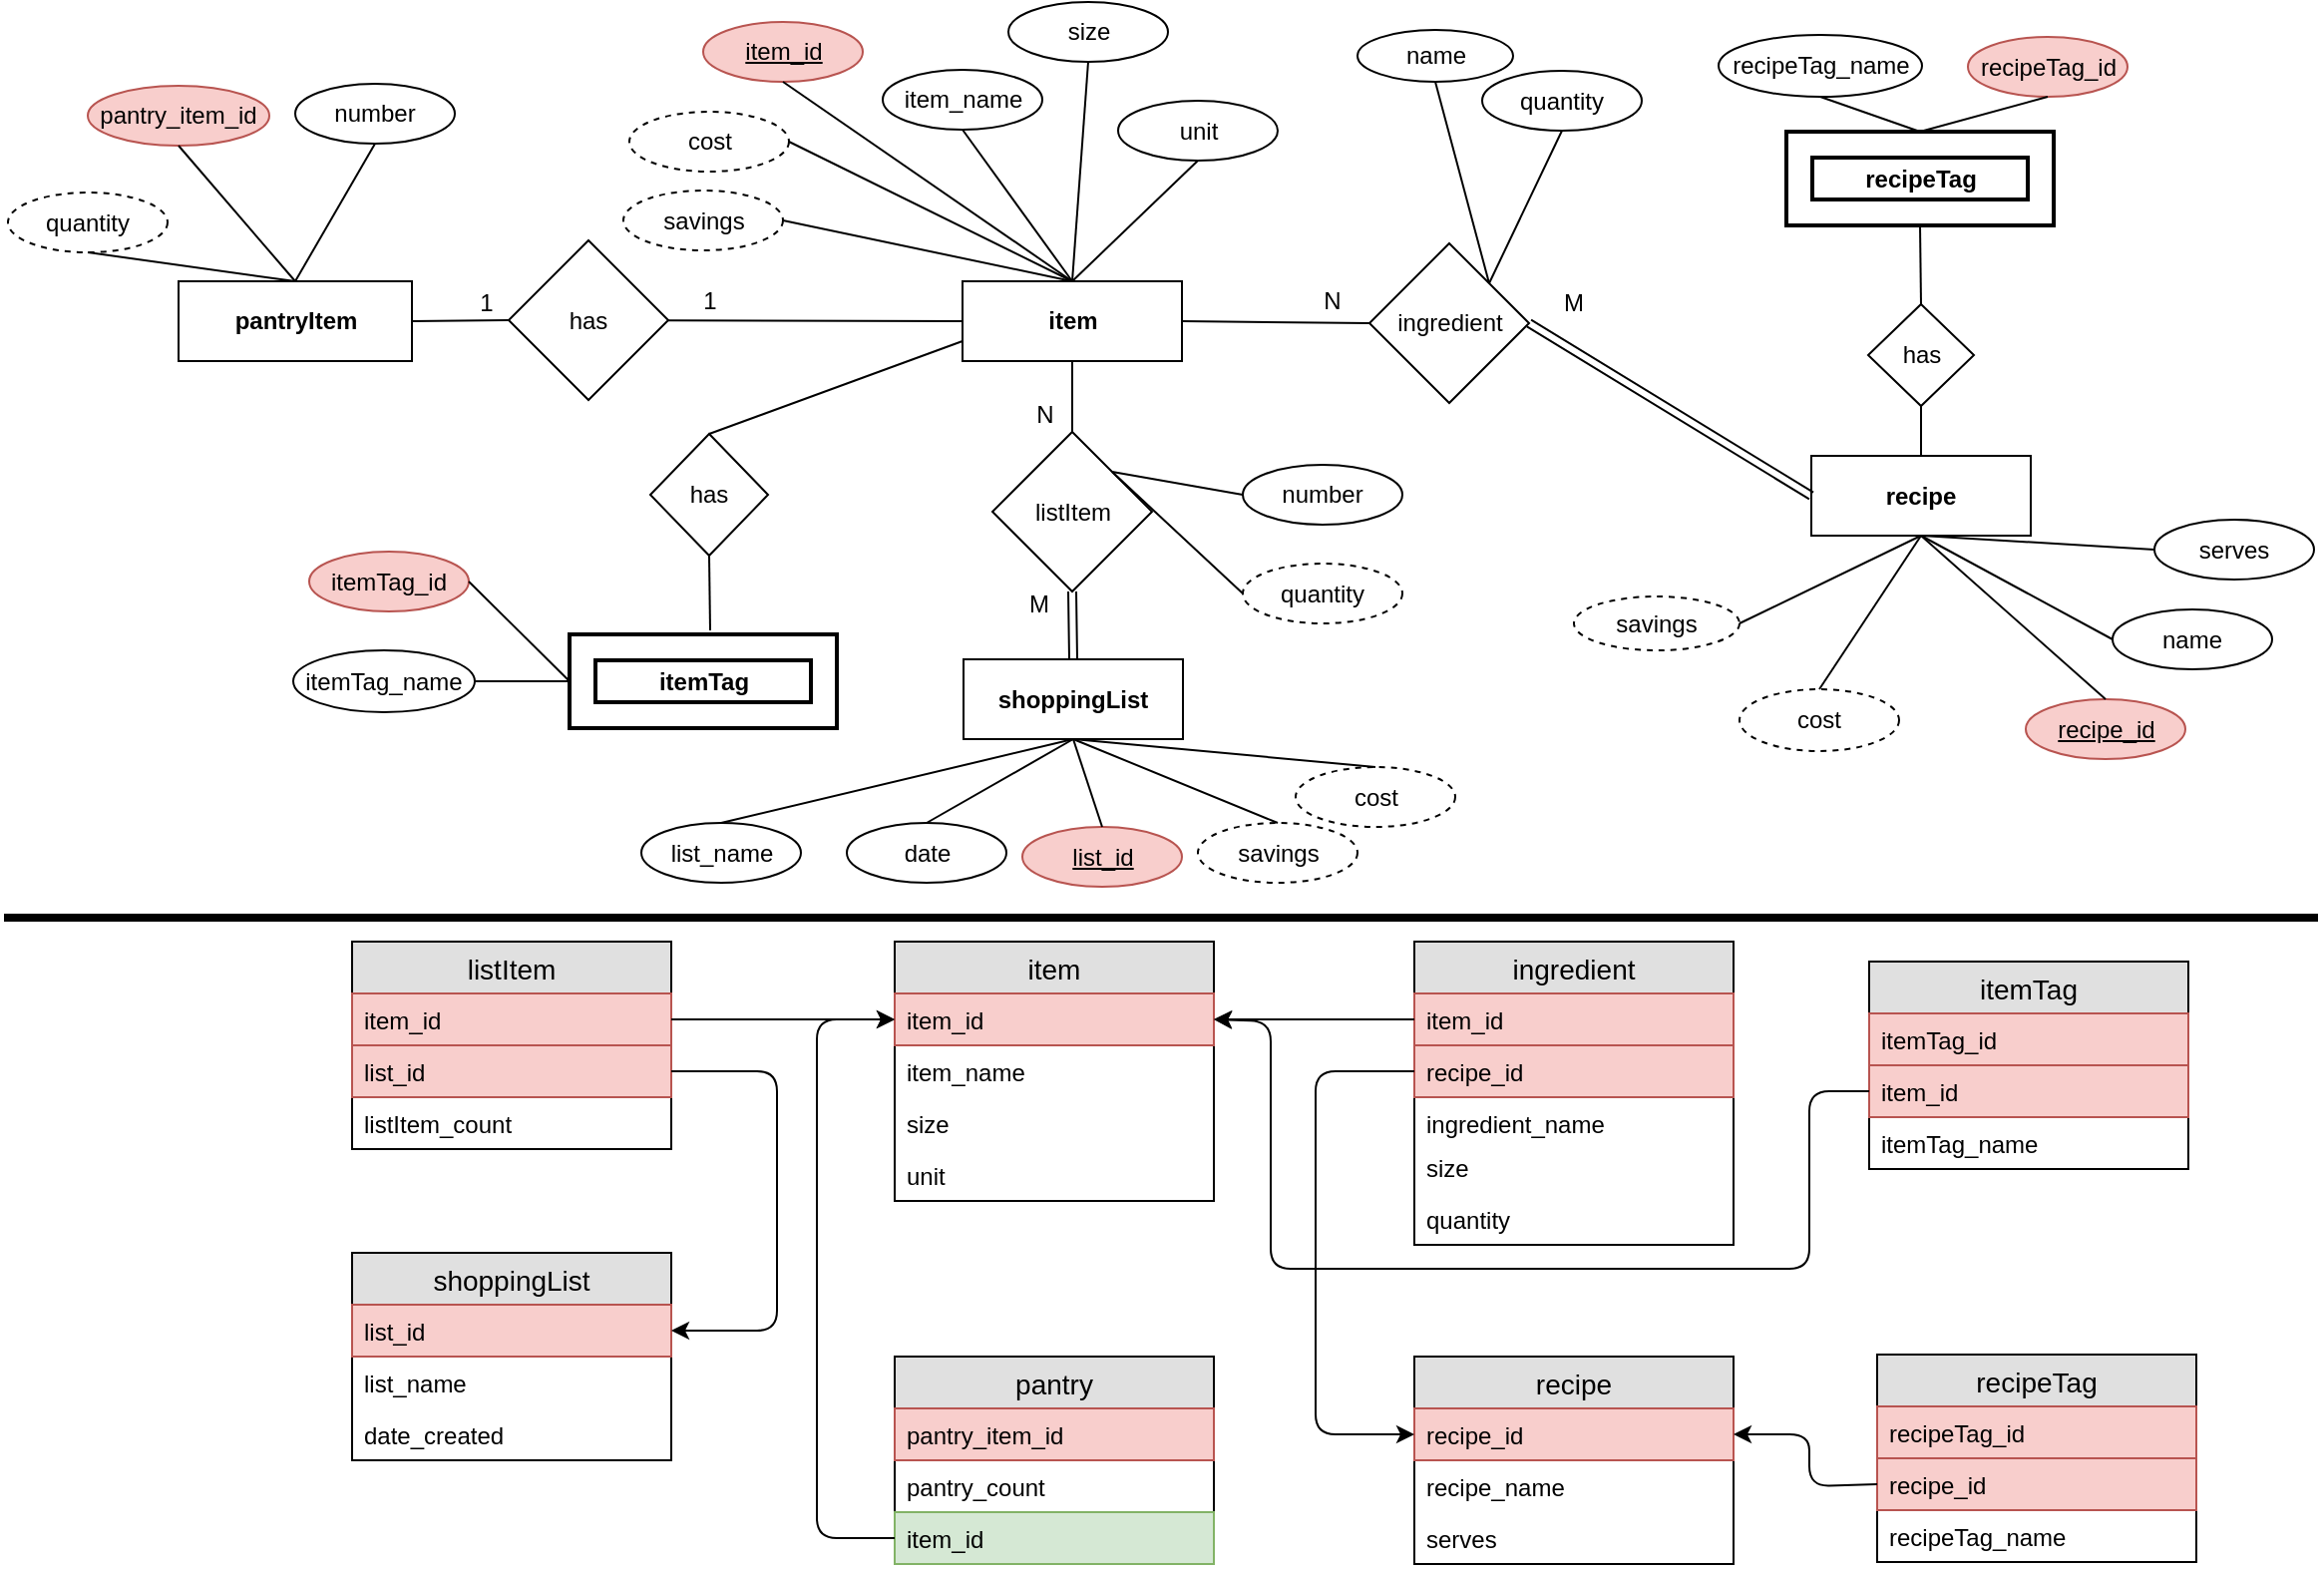 <mxfile version="10.7.6" type="github"><diagram name="Page-1" id="efa7a0a1-bf9b-a30e-e6df-94a7791c09e9"><mxGraphModel dx="1311" dy="880" grid="1" gridSize="10" guides="1" tooltips="1" connect="1" arrows="1" fold="1" page="1" pageScale="1" pageWidth="1169" pageHeight="827" background="#ffffff" math="0" shadow="0"><root><mxCell id="0"/><mxCell id="1" parent="0"/><mxCell id="xUlILbrRPCkqYnxF31UA-114" value="item" style="rounded=0;whiteSpace=wrap;html=1;fontStyle=1" parent="1" vertex="1"><mxGeometry x="485.5" y="155" width="110" height="40" as="geometry"/></mxCell><mxCell id="xUlILbrRPCkqYnxF31UA-116" value="recipe" style="rounded=0;whiteSpace=wrap;html=1;fontStyle=1" parent="1" vertex="1"><mxGeometry x="911" y="242.5" width="110" height="40" as="geometry"/></mxCell><mxCell id="xUlILbrRPCkqYnxF31UA-118" value="pantryItem" style="rounded=0;whiteSpace=wrap;html=1;fontStyle=1" parent="1" vertex="1"><mxGeometry x="92.5" y="155" width="117" height="40" as="geometry"/></mxCell><mxCell id="xUlILbrRPCkqYnxF31UA-119" value="item_id" style="ellipse;whiteSpace=wrap;html=1;fillColor=#f8cecc;strokeColor=#b85450;fontStyle=4" parent="1" vertex="1"><mxGeometry x="355.5" y="25" width="80" height="30" as="geometry"/></mxCell><mxCell id="xUlILbrRPCkqYnxF31UA-120" value="item_name" style="ellipse;whiteSpace=wrap;html=1;" parent="1" vertex="1"><mxGeometry x="445.5" y="49" width="80" height="30" as="geometry"/></mxCell><mxCell id="xUlILbrRPCkqYnxF31UA-121" value="unit" style="ellipse;whiteSpace=wrap;html=1;" parent="1" vertex="1"><mxGeometry x="563.5" y="64.5" width="80" height="30" as="geometry"/></mxCell><mxCell id="RyKfsFZALg2lpTH0nWte-1" value="size" style="ellipse;whiteSpace=wrap;html=1;" parent="1" vertex="1"><mxGeometry x="508.5" y="15" width="80" height="30" as="geometry"/></mxCell><mxCell id="RyKfsFZALg2lpTH0nWte-2" value="" style="endArrow=none;html=1;entryX=0.5;entryY=1;entryDx=0;entryDy=0;exitX=0.5;exitY=0;exitDx=0;exitDy=0;" parent="1" source="xUlILbrRPCkqYnxF31UA-114" target="xUlILbrRPCkqYnxF31UA-119" edge="1"><mxGeometry width="50" height="50" relative="1" as="geometry"><mxPoint x="363.5" y="235" as="sourcePoint"/><mxPoint x="413.5" y="185" as="targetPoint"/></mxGeometry></mxCell><mxCell id="RyKfsFZALg2lpTH0nWte-3" value="" style="endArrow=none;html=1;entryX=0.5;entryY=1;entryDx=0;entryDy=0;exitX=0.5;exitY=0;exitDx=0;exitDy=0;" parent="1" source="xUlILbrRPCkqYnxF31UA-114" target="xUlILbrRPCkqYnxF31UA-120" edge="1"><mxGeometry width="50" height="50" relative="1" as="geometry"><mxPoint x="503.5" y="175" as="sourcePoint"/><mxPoint x="553.5" y="125" as="targetPoint"/></mxGeometry></mxCell><mxCell id="RyKfsFZALg2lpTH0nWte-4" value="" style="endArrow=none;html=1;entryX=0.5;entryY=1;entryDx=0;entryDy=0;exitX=0.5;exitY=0;exitDx=0;exitDy=0;" parent="1" source="xUlILbrRPCkqYnxF31UA-114" target="RyKfsFZALg2lpTH0nWte-1" edge="1"><mxGeometry width="50" height="50" relative="1" as="geometry"><mxPoint x="533.5" y="175" as="sourcePoint"/><mxPoint x="583.5" y="125" as="targetPoint"/></mxGeometry></mxCell><mxCell id="RyKfsFZALg2lpTH0nWte-5" value="" style="endArrow=none;html=1;entryX=0.5;entryY=1;entryDx=0;entryDy=0;exitX=0.5;exitY=0;exitDx=0;exitDy=0;" parent="1" source="xUlILbrRPCkqYnxF31UA-114" target="xUlILbrRPCkqYnxF31UA-121" edge="1"><mxGeometry width="50" height="50" relative="1" as="geometry"><mxPoint x="623.5" y="185" as="sourcePoint"/><mxPoint x="673.5" y="135" as="targetPoint"/></mxGeometry></mxCell><mxCell id="RyKfsFZALg2lpTH0nWte-6" value="recipe_id" style="ellipse;whiteSpace=wrap;html=1;fillColor=#f8cecc;strokeColor=#b85450;fontStyle=4" parent="1" vertex="1"><mxGeometry x="1018.5" y="364.5" width="80" height="30" as="geometry"/></mxCell><mxCell id="RyKfsFZALg2lpTH0nWte-7" value="name" style="ellipse;whiteSpace=wrap;html=1;" parent="1" vertex="1"><mxGeometry x="1062" y="319.5" width="80" height="30" as="geometry"/></mxCell><mxCell id="RyKfsFZALg2lpTH0nWte-9" value="listItem" style="rhombus;whiteSpace=wrap;html=1;" parent="1" vertex="1"><mxGeometry x="500.5" y="230.5" width="80" height="80" as="geometry"/></mxCell><mxCell id="RyKfsFZALg2lpTH0nWte-12" value="cost" style="ellipse;whiteSpace=wrap;html=1;dashed=1;" parent="1" vertex="1"><mxGeometry x="318.5" y="70" width="80" height="30" as="geometry"/></mxCell><mxCell id="RyKfsFZALg2lpTH0nWte-13" value="savings" style="ellipse;whiteSpace=wrap;html=1;dashed=1;" parent="1" vertex="1"><mxGeometry x="315.5" y="109.5" width="80" height="30" as="geometry"/></mxCell><mxCell id="RyKfsFZALg2lpTH0nWte-14" value="list_id" style="ellipse;whiteSpace=wrap;html=1;fillColor=#f8cecc;strokeColor=#b85450;fontStyle=4" parent="1" vertex="1"><mxGeometry x="515.5" y="428.5" width="80" height="30" as="geometry"/></mxCell><mxCell id="RyKfsFZALg2lpTH0nWte-15" value="" style="endArrow=none;html=1;exitX=0.5;exitY=1;exitDx=0;exitDy=0;entryX=0.5;entryY=0;entryDx=0;entryDy=0;" parent="1" source="xUlILbrRPCkqYnxF31UA-114" target="RyKfsFZALg2lpTH0nWte-9" edge="1"><mxGeometry width="50" height="50" relative="1" as="geometry"><mxPoint x="673.5" y="355" as="sourcePoint"/><mxPoint x="723.5" y="305" as="targetPoint"/></mxGeometry></mxCell><mxCell id="RyKfsFZALg2lpTH0nWte-17" value="ingredient" style="rhombus;whiteSpace=wrap;html=1;" parent="1" vertex="1"><mxGeometry x="689.5" y="136" width="80" height="80" as="geometry"/></mxCell><mxCell id="RyKfsFZALg2lpTH0nWte-18" value="" style="endArrow=none;html=1;exitX=1;exitY=0.5;exitDx=0;exitDy=0;entryX=0;entryY=0.5;entryDx=0;entryDy=0;" parent="1" source="xUlILbrRPCkqYnxF31UA-114" target="RyKfsFZALg2lpTH0nWte-17" edge="1"><mxGeometry width="50" height="50" relative="1" as="geometry"><mxPoint x="603.5" y="245" as="sourcePoint"/><mxPoint x="653.5" y="195" as="targetPoint"/></mxGeometry></mxCell><mxCell id="RyKfsFZALg2lpTH0nWte-19" value="" style="shape=link;html=1;exitX=1;exitY=0.5;exitDx=0;exitDy=0;entryX=0;entryY=0.5;entryDx=0;entryDy=0;" parent="1" source="RyKfsFZALg2lpTH0nWte-17" target="xUlILbrRPCkqYnxF31UA-116" edge="1"><mxGeometry width="50" height="50" relative="1" as="geometry"><mxPoint x="769" y="222.214" as="sourcePoint"/><mxPoint x="901" y="223" as="targetPoint"/></mxGeometry></mxCell><mxCell id="RyKfsFZALg2lpTH0nWte-20" value="" style="endArrow=none;html=1;entryX=0.5;entryY=1;entryDx=0;entryDy=0;exitX=0.5;exitY=0;exitDx=0;exitDy=0;" parent="1" source="RyKfsFZALg2lpTH0nWte-14" target="RyKfsFZALg2lpTH0nWte-190" edge="1"><mxGeometry width="50" height="50" relative="1" as="geometry"><mxPoint x="319.5" y="329.5" as="sourcePoint"/><mxPoint x="369.5" y="279.5" as="targetPoint"/></mxGeometry></mxCell><mxCell id="RyKfsFZALg2lpTH0nWte-24" value="N" style="text;html=1;strokeColor=none;fillColor=none;align=center;verticalAlign=middle;whiteSpace=wrap;rounded=0;dashed=1;" parent="1" vertex="1"><mxGeometry x="650.5" y="155" width="40" height="20" as="geometry"/></mxCell><mxCell id="RyKfsFZALg2lpTH0nWte-25" value="M" style="text;html=1;strokeColor=none;fillColor=none;align=center;verticalAlign=middle;whiteSpace=wrap;rounded=0;dashed=1;" parent="1" vertex="1"><mxGeometry x="772" y="156" width="40" height="20" as="geometry"/></mxCell><mxCell id="RyKfsFZALg2lpTH0nWte-26" value="M" style="text;html=1;strokeColor=none;fillColor=none;align=center;verticalAlign=middle;whiteSpace=wrap;rounded=0;dashed=1;" parent="1" vertex="1"><mxGeometry x="503.5" y="306.5" width="40" height="20" as="geometry"/></mxCell><mxCell id="RyKfsFZALg2lpTH0nWte-27" value="N" style="text;html=1;strokeColor=none;fillColor=none;align=center;verticalAlign=middle;whiteSpace=wrap;rounded=0;dashed=1;" parent="1" vertex="1"><mxGeometry x="506.5" y="211.5" width="40" height="20" as="geometry"/></mxCell><mxCell id="RyKfsFZALg2lpTH0nWte-28" value="" style="endArrow=none;html=1;entryX=0.5;entryY=0;entryDx=0;entryDy=0;exitX=0.5;exitY=1;exitDx=0;exitDy=0;" parent="1" source="xUlILbrRPCkqYnxF31UA-116" target="RyKfsFZALg2lpTH0nWte-6" edge="1"><mxGeometry width="50" height="50" relative="1" as="geometry"><mxPoint x="1132" y="414.5" as="sourcePoint"/><mxPoint x="1182" y="364.5" as="targetPoint"/></mxGeometry></mxCell><mxCell id="RyKfsFZALg2lpTH0nWte-29" value="" style="endArrow=none;html=1;entryX=0;entryY=0.5;entryDx=0;entryDy=0;exitX=0.5;exitY=1;exitDx=0;exitDy=0;" parent="1" source="xUlILbrRPCkqYnxF31UA-116" target="RyKfsFZALg2lpTH0nWte-7" edge="1"><mxGeometry width="50" height="50" relative="1" as="geometry"><mxPoint x="1162" y="434.5" as="sourcePoint"/><mxPoint x="1212" y="384.5" as="targetPoint"/></mxGeometry></mxCell><mxCell id="RyKfsFZALg2lpTH0nWte-31" value="serves" style="ellipse;whiteSpace=wrap;html=1;" parent="1" vertex="1"><mxGeometry x="1083" y="274.5" width="80" height="30" as="geometry"/></mxCell><mxCell id="RyKfsFZALg2lpTH0nWte-32" value="" style="endArrow=none;html=1;entryX=0;entryY=0.5;entryDx=0;entryDy=0;exitX=0.5;exitY=1;exitDx=0;exitDy=0;" parent="1" source="xUlILbrRPCkqYnxF31UA-116" target="RyKfsFZALg2lpTH0nWte-31" edge="1"><mxGeometry width="50" height="50" relative="1" as="geometry"><mxPoint x="1222" y="554.5" as="sourcePoint"/><mxPoint x="1272" y="504.5" as="targetPoint"/></mxGeometry></mxCell><mxCell id="RyKfsFZALg2lpTH0nWte-33" value="cost" style="ellipse;whiteSpace=wrap;html=1;dashed=1;" parent="1" vertex="1"><mxGeometry x="875" y="359.5" width="80" height="31" as="geometry"/></mxCell><mxCell id="RyKfsFZALg2lpTH0nWte-34" value="savings" style="ellipse;whiteSpace=wrap;html=1;dashed=1;" parent="1" vertex="1"><mxGeometry x="792" y="313" width="83" height="27" as="geometry"/></mxCell><mxCell id="RyKfsFZALg2lpTH0nWte-35" value="" style="endArrow=none;html=1;exitX=0.5;exitY=0;exitDx=0;exitDy=0;entryX=0.5;entryY=1;entryDx=0;entryDy=0;" parent="1" source="RyKfsFZALg2lpTH0nWte-33" target="xUlILbrRPCkqYnxF31UA-116" edge="1"><mxGeometry width="50" height="50" relative="1" as="geometry"><mxPoint x="1102" y="544.5" as="sourcePoint"/><mxPoint x="1177" y="414.5" as="targetPoint"/></mxGeometry></mxCell><mxCell id="RyKfsFZALg2lpTH0nWte-36" value="" style="endArrow=none;html=1;exitX=1;exitY=0.5;exitDx=0;exitDy=0;entryX=0.5;entryY=1;entryDx=0;entryDy=0;" parent="1" source="RyKfsFZALg2lpTH0nWte-34" target="xUlILbrRPCkqYnxF31UA-116" edge="1"><mxGeometry width="50" height="50" relative="1" as="geometry"><mxPoint x="793.857" y="307.429" as="sourcePoint"/><mxPoint x="1177" y="414.5" as="targetPoint"/></mxGeometry></mxCell><mxCell id="RyKfsFZALg2lpTH0nWte-42" value="date" style="ellipse;whiteSpace=wrap;html=1;" parent="1" vertex="1"><mxGeometry x="427.5" y="426.5" width="80" height="30" as="geometry"/></mxCell><mxCell id="RyKfsFZALg2lpTH0nWte-43" value="" style="endArrow=none;html=1;exitX=0.5;exitY=1;exitDx=0;exitDy=0;entryX=0.5;entryY=0;entryDx=0;entryDy=0;" parent="1" source="RyKfsFZALg2lpTH0nWte-190" target="RyKfsFZALg2lpTH0nWte-42" edge="1"><mxGeometry width="50" height="50" relative="1" as="geometry"><mxPoint x="409.5" y="269.5" as="sourcePoint"/><mxPoint x="459.5" y="219.5" as="targetPoint"/></mxGeometry></mxCell><mxCell id="RyKfsFZALg2lpTH0nWte-51" value="" style="endArrow=none;html=1;entryX=0.5;entryY=0;entryDx=0;entryDy=0;exitX=1;exitY=0.5;exitDx=0;exitDy=0;" parent="1" source="RyKfsFZALg2lpTH0nWte-12" target="xUlILbrRPCkqYnxF31UA-114" edge="1"><mxGeometry width="50" height="50" relative="1" as="geometry"><mxPoint x="393.5" y="285" as="sourcePoint"/><mxPoint x="443.5" y="235" as="targetPoint"/></mxGeometry></mxCell><mxCell id="RyKfsFZALg2lpTH0nWte-52" value="" style="endArrow=none;html=1;entryX=0.5;entryY=0;entryDx=0;entryDy=0;exitX=1;exitY=0.5;exitDx=0;exitDy=0;" parent="1" source="RyKfsFZALg2lpTH0nWte-13" target="xUlILbrRPCkqYnxF31UA-114" edge="1"><mxGeometry width="50" height="50" relative="1" as="geometry"><mxPoint x="403.5" y="185" as="sourcePoint"/><mxPoint x="453.5" y="135" as="targetPoint"/></mxGeometry></mxCell><mxCell id="RyKfsFZALg2lpTH0nWte-54" value="cost" style="ellipse;whiteSpace=wrap;html=1;dashed=1;" parent="1" vertex="1"><mxGeometry x="652.5" y="398.5" width="80" height="30" as="geometry"/></mxCell><mxCell id="RyKfsFZALg2lpTH0nWte-55" value="savings" style="ellipse;whiteSpace=wrap;html=1;dashed=1;" parent="1" vertex="1"><mxGeometry x="603.5" y="426.5" width="80" height="30" as="geometry"/></mxCell><mxCell id="RyKfsFZALg2lpTH0nWte-73" value="number" style="ellipse;whiteSpace=wrap;html=1;" parent="1" vertex="1"><mxGeometry x="151" y="56" width="80" height="30" as="geometry"/></mxCell><mxCell id="RyKfsFZALg2lpTH0nWte-75" value="" style="endArrow=none;html=1;exitX=0.5;exitY=1;exitDx=0;exitDy=0;entryX=0.5;entryY=0;entryDx=0;entryDy=0;" parent="1" source="RyKfsFZALg2lpTH0nWte-73" target="xUlILbrRPCkqYnxF31UA-118" edge="1"><mxGeometry width="50" height="50" relative="1" as="geometry"><mxPoint x="47.5" y="243.5" as="sourcePoint"/><mxPoint x="97.5" y="193.5" as="targetPoint"/></mxGeometry></mxCell><mxCell id="RyKfsFZALg2lpTH0nWte-76" value="" style="endArrow=none;html=1;exitX=0.5;exitY=0;exitDx=0;exitDy=0;entryX=0.5;entryY=1;entryDx=0;entryDy=0;" parent="1" source="RyKfsFZALg2lpTH0nWte-54" target="RyKfsFZALg2lpTH0nWte-190" edge="1"><mxGeometry width="50" height="50" relative="1" as="geometry"><mxPoint x="209.5" y="219.5" as="sourcePoint"/><mxPoint x="537" y="386.5" as="targetPoint"/></mxGeometry></mxCell><mxCell id="RyKfsFZALg2lpTH0nWte-77" value="" style="endArrow=none;html=1;entryX=0.5;entryY=1;entryDx=0;entryDy=0;exitX=0.5;exitY=0;exitDx=0;exitDy=0;" parent="1" source="RyKfsFZALg2lpTH0nWte-55" target="RyKfsFZALg2lpTH0nWte-190" edge="1"><mxGeometry width="50" height="50" relative="1" as="geometry"><mxPoint x="169.5" y="269.5" as="sourcePoint"/><mxPoint x="219.5" y="219.5" as="targetPoint"/></mxGeometry></mxCell><mxCell id="RyKfsFZALg2lpTH0nWte-85" value="quantity" style="ellipse;whiteSpace=wrap;html=1;" parent="1" vertex="1"><mxGeometry x="746" y="49.5" width="80" height="30" as="geometry"/></mxCell><mxCell id="RyKfsFZALg2lpTH0nWte-89" value="" style="endArrow=none;html=1;exitX=1;exitY=0;exitDx=0;exitDy=0;entryX=0.5;entryY=1;entryDx=0;entryDy=0;" parent="1" source="RyKfsFZALg2lpTH0nWte-17" target="RyKfsFZALg2lpTH0nWte-85" edge="1"><mxGeometry width="50" height="50" relative="1" as="geometry"><mxPoint x="958" y="156.5" as="sourcePoint"/><mxPoint x="1103" y="325.5" as="targetPoint"/></mxGeometry></mxCell><mxCell id="RyKfsFZALg2lpTH0nWte-90" value="quantity" style="ellipse;whiteSpace=wrap;html=1;dashed=1;" parent="1" vertex="1"><mxGeometry x="7" y="110.5" width="80" height="30" as="geometry"/></mxCell><mxCell id="RyKfsFZALg2lpTH0nWte-91" value="" style="endArrow=none;html=1;entryX=0.5;entryY=1;entryDx=0;entryDy=0;exitX=0.5;exitY=0;exitDx=0;exitDy=0;" parent="1" source="xUlILbrRPCkqYnxF31UA-118" target="RyKfsFZALg2lpTH0nWte-90" edge="1"><mxGeometry width="50" height="50" relative="1" as="geometry"><mxPoint x="96" y="194.5" as="sourcePoint"/><mxPoint x="236" y="171.5" as="targetPoint"/></mxGeometry></mxCell><mxCell id="RyKfsFZALg2lpTH0nWte-98" value="has" style="rhombus;whiteSpace=wrap;html=1;" parent="1" vertex="1"><mxGeometry x="258" y="134.5" width="80" height="80" as="geometry"/></mxCell><mxCell id="RyKfsFZALg2lpTH0nWte-101" value="" style="endArrow=none;html=1;entryX=0;entryY=0.5;entryDx=0;entryDy=0;" parent="1" source="RyKfsFZALg2lpTH0nWte-98" target="xUlILbrRPCkqYnxF31UA-114" edge="1"><mxGeometry width="50" height="50" relative="1" as="geometry"><mxPoint x="623.5" y="325" as="sourcePoint"/><mxPoint x="673.5" y="275" as="targetPoint"/></mxGeometry></mxCell><mxCell id="RyKfsFZALg2lpTH0nWte-102" value="" style="endArrow=none;html=1;entryX=0;entryY=0.5;entryDx=0;entryDy=0;exitX=1;exitY=0.5;exitDx=0;exitDy=0;" parent="1" source="xUlILbrRPCkqYnxF31UA-118" target="RyKfsFZALg2lpTH0nWte-98" edge="1"><mxGeometry width="50" height="50" relative="1" as="geometry"><mxPoint x="-1" y="275" as="sourcePoint"/><mxPoint x="258" y="173" as="targetPoint"/></mxGeometry></mxCell><mxCell id="RyKfsFZALg2lpTH0nWte-105" value="1" style="text;html=1;strokeColor=none;fillColor=none;align=center;verticalAlign=middle;whiteSpace=wrap;rounded=0;dashed=1;" parent="1" vertex="1"><mxGeometry x="338.5" y="154.5" width="40" height="20" as="geometry"/></mxCell><mxCell id="RyKfsFZALg2lpTH0nWte-106" value="1" style="text;html=1;strokeColor=none;fillColor=none;align=center;verticalAlign=middle;whiteSpace=wrap;rounded=0;dashed=1;" parent="1" vertex="1"><mxGeometry x="227" y="155.5" width="40" height="20" as="geometry"/></mxCell><mxCell id="RyKfsFZALg2lpTH0nWte-114" value="number" style="ellipse;whiteSpace=wrap;html=1;" parent="1" vertex="1"><mxGeometry x="626" y="247" width="80" height="30" as="geometry"/></mxCell><mxCell id="RyKfsFZALg2lpTH0nWte-117" value="" style="endArrow=none;html=1;exitX=0;exitY=0.5;exitDx=0;exitDy=0;entryX=1;entryY=0;entryDx=0;entryDy=0;" parent="1" source="RyKfsFZALg2lpTH0nWte-114" target="RyKfsFZALg2lpTH0nWte-9" edge="1"><mxGeometry width="50" height="50" relative="1" as="geometry"><mxPoint x="399" y="256" as="sourcePoint"/><mxPoint x="446.5" y="256" as="targetPoint"/></mxGeometry></mxCell><mxCell id="RyKfsFZALg2lpTH0nWte-127" value="pantry_item_id" style="ellipse;whiteSpace=wrap;html=1;fillColor=#f8cecc;strokeColor=#b85450;" parent="1" vertex="1"><mxGeometry x="47" y="57" width="91" height="30" as="geometry"/></mxCell><mxCell id="RyKfsFZALg2lpTH0nWte-130" value="" style="endArrow=none;html=1;exitX=0.5;exitY=1;exitDx=0;exitDy=0;entryX=0.5;entryY=0;entryDx=0;entryDy=0;" parent="1" source="RyKfsFZALg2lpTH0nWte-127" target="xUlILbrRPCkqYnxF31UA-118" edge="1"><mxGeometry width="50" height="50" relative="1" as="geometry"><mxPoint x="-55" y="204" as="sourcePoint"/><mxPoint x="-5" y="154" as="targetPoint"/></mxGeometry></mxCell><mxCell id="RyKfsFZALg2lpTH0nWte-131" value="quantity" style="ellipse;whiteSpace=wrap;html=1;dashed=1;" parent="1" vertex="1"><mxGeometry x="626" y="296.5" width="80" height="30" as="geometry"/></mxCell><mxCell id="RyKfsFZALg2lpTH0nWte-132" value="" style="endArrow=none;html=1;exitX=1;exitY=0;exitDx=0;exitDy=0;entryX=0;entryY=0.5;entryDx=0;entryDy=0;" parent="1" source="RyKfsFZALg2lpTH0nWte-9" target="RyKfsFZALg2lpTH0nWte-131" edge="1"><mxGeometry width="50" height="50" relative="1" as="geometry"><mxPoint x="446.5" y="256" as="sourcePoint"/><mxPoint x="399" y="306" as="targetPoint"/></mxGeometry></mxCell><mxCell id="RyKfsFZALg2lpTH0nWte-139" value="item" style="swimlane;fontStyle=0;childLayout=stackLayout;horizontal=1;startSize=26;fillColor=#e0e0e0;horizontalStack=0;resizeParent=1;resizeParentMax=0;resizeLast=0;collapsible=1;marginBottom=0;swimlaneFillColor=#ffffff;align=center;fontSize=14;" parent="1" vertex="1"><mxGeometry x="451.5" y="486" width="160" height="130" as="geometry"><mxRectangle x="97" y="677.5" width="70" height="26" as="alternateBounds"/></mxGeometry></mxCell><mxCell id="RyKfsFZALg2lpTH0nWte-140" value="item_id" style="text;strokeColor=#b85450;fillColor=#f8cecc;spacingLeft=4;spacingRight=4;overflow=hidden;rotatable=0;points=[[0,0.5],[1,0.5]];portConstraint=eastwest;fontSize=12;" parent="RyKfsFZALg2lpTH0nWte-139" vertex="1"><mxGeometry y="26" width="160" height="26" as="geometry"/></mxCell><mxCell id="RyKfsFZALg2lpTH0nWte-141" value="item_name" style="text;strokeColor=none;fillColor=none;spacingLeft=4;spacingRight=4;overflow=hidden;rotatable=0;points=[[0,0.5],[1,0.5]];portConstraint=eastwest;fontSize=12;" parent="RyKfsFZALg2lpTH0nWte-139" vertex="1"><mxGeometry y="52" width="160" height="26" as="geometry"/></mxCell><mxCell id="RyKfsFZALg2lpTH0nWte-142" value="size" style="text;strokeColor=none;fillColor=none;spacingLeft=4;spacingRight=4;overflow=hidden;rotatable=0;points=[[0,0.5],[1,0.5]];portConstraint=eastwest;fontSize=12;" parent="RyKfsFZALg2lpTH0nWte-139" vertex="1"><mxGeometry y="78" width="160" height="26" as="geometry"/></mxCell><mxCell id="RyKfsFZALg2lpTH0nWte-144" value="unit" style="text;strokeColor=none;fillColor=none;spacingLeft=4;spacingRight=4;overflow=hidden;rotatable=0;points=[[0,0.5],[1,0.5]];portConstraint=eastwest;fontSize=12;dashed=1;" parent="RyKfsFZALg2lpTH0nWte-139" vertex="1"><mxGeometry y="104" width="160" height="26" as="geometry"/></mxCell><mxCell id="RyKfsFZALg2lpTH0nWte-146" value="pantry" style="swimlane;fontStyle=0;childLayout=stackLayout;horizontal=1;startSize=26;fillColor=#e0e0e0;horizontalStack=0;resizeParent=1;resizeParentMax=0;resizeLast=0;collapsible=1;marginBottom=0;swimlaneFillColor=#ffffff;align=center;fontSize=14;" parent="1" vertex="1"><mxGeometry x="451.5" y="694" width="160" height="104" as="geometry"/></mxCell><mxCell id="RyKfsFZALg2lpTH0nWte-147" value="pantry_item_id" style="text;strokeColor=#b85450;fillColor=#f8cecc;spacingLeft=4;spacingRight=4;overflow=hidden;rotatable=0;points=[[0,0.5],[1,0.5]];portConstraint=eastwest;fontSize=12;" parent="RyKfsFZALg2lpTH0nWte-146" vertex="1"><mxGeometry y="26" width="160" height="26" as="geometry"/></mxCell><mxCell id="RyKfsFZALg2lpTH0nWte-148" value="pantry_count" style="text;strokeColor=none;fillColor=none;spacingLeft=4;spacingRight=4;overflow=hidden;rotatable=0;points=[[0,0.5],[1,0.5]];portConstraint=eastwest;fontSize=12;" parent="RyKfsFZALg2lpTH0nWte-146" vertex="1"><mxGeometry y="52" width="160" height="26" as="geometry"/></mxCell><mxCell id="RyKfsFZALg2lpTH0nWte-189" value="item_id" style="text;strokeColor=#82b366;fillColor=#d5e8d4;spacingLeft=4;spacingRight=4;overflow=hidden;rotatable=0;points=[[0,0.5],[1,0.5]];portConstraint=eastwest;fontSize=12;" parent="RyKfsFZALg2lpTH0nWte-146" vertex="1"><mxGeometry y="78" width="160" height="26" as="geometry"/></mxCell><mxCell id="RyKfsFZALg2lpTH0nWte-150" value="recipe" style="swimlane;fontStyle=0;childLayout=stackLayout;horizontal=1;startSize=26;fillColor=#e0e0e0;horizontalStack=0;resizeParent=1;resizeParentMax=0;resizeLast=0;collapsible=1;marginBottom=0;swimlaneFillColor=#ffffff;align=center;fontSize=14;" parent="1" vertex="1"><mxGeometry x="712" y="694" width="160" height="104" as="geometry"/></mxCell><mxCell id="RyKfsFZALg2lpTH0nWte-151" value="recipe_id" style="text;strokeColor=#b85450;fillColor=#f8cecc;spacingLeft=4;spacingRight=4;overflow=hidden;rotatable=0;points=[[0,0.5],[1,0.5]];portConstraint=eastwest;fontSize=12;" parent="RyKfsFZALg2lpTH0nWte-150" vertex="1"><mxGeometry y="26" width="160" height="26" as="geometry"/></mxCell><mxCell id="RyKfsFZALg2lpTH0nWte-152" value="recipe_name" style="text;strokeColor=none;fillColor=none;spacingLeft=4;spacingRight=4;overflow=hidden;rotatable=0;points=[[0,0.5],[1,0.5]];portConstraint=eastwest;fontSize=12;" parent="RyKfsFZALg2lpTH0nWte-150" vertex="1"><mxGeometry y="52" width="160" height="26" as="geometry"/></mxCell><mxCell id="RyKfsFZALg2lpTH0nWte-153" value="serves" style="text;strokeColor=none;fillColor=none;spacingLeft=4;spacingRight=4;overflow=hidden;rotatable=0;points=[[0,0.5],[1,0.5]];portConstraint=eastwest;fontSize=12;" parent="RyKfsFZALg2lpTH0nWte-150" vertex="1"><mxGeometry y="78" width="160" height="26" as="geometry"/></mxCell><mxCell id="RyKfsFZALg2lpTH0nWte-155" value="shoppingList" style="swimlane;fontStyle=0;childLayout=stackLayout;horizontal=1;startSize=26;fillColor=#e0e0e0;horizontalStack=0;resizeParent=1;resizeParentMax=0;resizeLast=0;collapsible=1;marginBottom=0;swimlaneFillColor=#ffffff;align=center;fontSize=14;" parent="1" vertex="1"><mxGeometry x="179.5" y="642" width="160" height="104" as="geometry"/></mxCell><mxCell id="RyKfsFZALg2lpTH0nWte-156" value="list_id" style="text;strokeColor=#b85450;fillColor=#f8cecc;spacingLeft=4;spacingRight=4;overflow=hidden;rotatable=0;points=[[0,0.5],[1,0.5]];portConstraint=eastwest;fontSize=12;" parent="RyKfsFZALg2lpTH0nWte-155" vertex="1"><mxGeometry y="26" width="160" height="26" as="geometry"/></mxCell><mxCell id="RyKfsFZALg2lpTH0nWte-157" value="list_name" style="text;strokeColor=none;fillColor=none;spacingLeft=4;spacingRight=4;overflow=hidden;rotatable=0;points=[[0,0.5],[1,0.5]];portConstraint=eastwest;fontSize=12;" parent="RyKfsFZALg2lpTH0nWte-155" vertex="1"><mxGeometry y="52" width="160" height="26" as="geometry"/></mxCell><mxCell id="RyKfsFZALg2lpTH0nWte-163" value="date_created" style="text;strokeColor=none;fillColor=none;spacingLeft=4;spacingRight=4;overflow=hidden;rotatable=0;points=[[0,0.5],[1,0.5]];portConstraint=eastwest;fontSize=12;dashed=1;" parent="RyKfsFZALg2lpTH0nWte-155" vertex="1"><mxGeometry y="78" width="160" height="26" as="geometry"/></mxCell><mxCell id="RyKfsFZALg2lpTH0nWte-161" value="list_name" style="ellipse;whiteSpace=wrap;html=1;" parent="1" vertex="1"><mxGeometry x="324.5" y="426.5" width="80" height="30" as="geometry"/></mxCell><mxCell id="RyKfsFZALg2lpTH0nWte-162" value="" style="endArrow=none;html=1;entryX=0.5;entryY=1;entryDx=0;entryDy=0;exitX=0.5;exitY=0;exitDx=0;exitDy=0;" parent="1" source="RyKfsFZALg2lpTH0nWte-161" target="RyKfsFZALg2lpTH0nWte-190" edge="1"><mxGeometry width="50" height="50" relative="1" as="geometry"><mxPoint x="97" y="436.5" as="sourcePoint"/><mxPoint x="147" y="386.5" as="targetPoint"/></mxGeometry></mxCell><mxCell id="RyKfsFZALg2lpTH0nWte-172" value="ingredient" style="swimlane;fontStyle=0;childLayout=stackLayout;horizontal=1;startSize=26;fillColor=#e0e0e0;horizontalStack=0;resizeParent=1;resizeParentMax=0;resizeLast=0;collapsible=1;marginBottom=0;swimlaneFillColor=#ffffff;align=center;fontSize=14;" parent="1" vertex="1"><mxGeometry x="712" y="486" width="160" height="152" as="geometry"/></mxCell><mxCell id="RyKfsFZALg2lpTH0nWte-173" value="item_id" style="text;strokeColor=#b85450;fillColor=#f8cecc;spacingLeft=4;spacingRight=4;overflow=hidden;rotatable=0;points=[[0,0.5],[1,0.5]];portConstraint=eastwest;fontSize=12;" parent="RyKfsFZALg2lpTH0nWte-172" vertex="1"><mxGeometry y="26" width="160" height="26" as="geometry"/></mxCell><mxCell id="RyKfsFZALg2lpTH0nWte-174" value="recipe_id" style="text;strokeColor=#b85450;fillColor=#f8cecc;spacingLeft=4;spacingRight=4;overflow=hidden;rotatable=0;points=[[0,0.5],[1,0.5]];portConstraint=eastwest;fontSize=12;" parent="RyKfsFZALg2lpTH0nWte-172" vertex="1"><mxGeometry y="52" width="160" height="26" as="geometry"/></mxCell><mxCell id="RyKfsFZALg2lpTH0nWte-188" value="ingredient_name" style="text;strokeColor=none;fillColor=none;spacingLeft=4;spacingRight=4;overflow=hidden;rotatable=0;points=[[0,0.5],[1,0.5]];portConstraint=eastwest;fontSize=12;" parent="RyKfsFZALg2lpTH0nWte-172" vertex="1"><mxGeometry y="78" width="160" height="22" as="geometry"/></mxCell><mxCell id="kgXNoprMiYG6-5Xuwz-6-12" value="size" style="text;strokeColor=none;fillColor=none;spacingLeft=4;spacingRight=4;overflow=hidden;rotatable=0;points=[[0,0.5],[1,0.5]];portConstraint=eastwest;fontSize=12;" vertex="1" parent="RyKfsFZALg2lpTH0nWte-172"><mxGeometry y="100" width="160" height="26" as="geometry"/></mxCell><mxCell id="RyKfsFZALg2lpTH0nWte-175" value="quantity" style="text;strokeColor=none;fillColor=none;spacingLeft=4;spacingRight=4;overflow=hidden;rotatable=0;points=[[0,0.5],[1,0.5]];portConstraint=eastwest;fontSize=12;" parent="RyKfsFZALg2lpTH0nWte-172" vertex="1"><mxGeometry y="126" width="160" height="26" as="geometry"/></mxCell><mxCell id="RyKfsFZALg2lpTH0nWte-176" value="listItem" style="swimlane;fontStyle=0;childLayout=stackLayout;horizontal=1;startSize=26;fillColor=#e0e0e0;horizontalStack=0;resizeParent=1;resizeParentMax=0;resizeLast=0;collapsible=1;marginBottom=0;swimlaneFillColor=#ffffff;align=center;fontSize=14;" parent="1" vertex="1"><mxGeometry x="179.5" y="486" width="160" height="104" as="geometry"/></mxCell><mxCell id="RyKfsFZALg2lpTH0nWte-177" value="item_id" style="text;strokeColor=#b85450;fillColor=#f8cecc;spacingLeft=4;spacingRight=4;overflow=hidden;rotatable=0;points=[[0,0.5],[1,0.5]];portConstraint=eastwest;fontSize=12;" parent="RyKfsFZALg2lpTH0nWte-176" vertex="1"><mxGeometry y="26" width="160" height="26" as="geometry"/></mxCell><mxCell id="RyKfsFZALg2lpTH0nWte-178" value="list_id" style="text;strokeColor=#b85450;fillColor=#f8cecc;spacingLeft=4;spacingRight=4;overflow=hidden;rotatable=0;points=[[0,0.5],[1,0.5]];portConstraint=eastwest;fontSize=12;" parent="RyKfsFZALg2lpTH0nWte-176" vertex="1"><mxGeometry y="52" width="160" height="26" as="geometry"/></mxCell><mxCell id="RyKfsFZALg2lpTH0nWte-179" value="listItem_count" style="text;strokeColor=none;fillColor=none;spacingLeft=4;spacingRight=4;overflow=hidden;rotatable=0;points=[[0,0.5],[1,0.5]];portConstraint=eastwest;fontSize=12;" parent="RyKfsFZALg2lpTH0nWte-176" vertex="1"><mxGeometry y="78" width="160" height="26" as="geometry"/></mxCell><mxCell id="RyKfsFZALg2lpTH0nWte-184" value="name" style="ellipse;whiteSpace=wrap;html=1;" parent="1" vertex="1"><mxGeometry x="683.5" y="29" width="78" height="26" as="geometry"/></mxCell><mxCell id="RyKfsFZALg2lpTH0nWte-185" value="" style="endArrow=none;html=1;exitX=1;exitY=0;exitDx=0;exitDy=0;entryX=0.5;entryY=1;entryDx=0;entryDy=0;" parent="1" source="RyKfsFZALg2lpTH0nWte-17" target="RyKfsFZALg2lpTH0nWte-184" edge="1"><mxGeometry width="50" height="50" relative="1" as="geometry"><mxPoint x="958" y="156.5" as="sourcePoint"/><mxPoint x="991" y="64.5" as="targetPoint"/></mxGeometry></mxCell><mxCell id="RyKfsFZALg2lpTH0nWte-190" value="shoppingList" style="rounded=0;whiteSpace=wrap;html=1;fontStyle=1" parent="1" vertex="1"><mxGeometry x="486" y="344.5" width="110" height="40" as="geometry"/></mxCell><mxCell id="RyKfsFZALg2lpTH0nWte-196" value="" style="endArrow=classic;html=1;entryX=0;entryY=0.5;entryDx=0;entryDy=0;exitX=1;exitY=0.5;exitDx=0;exitDy=0;" parent="1" source="RyKfsFZALg2lpTH0nWte-177" target="RyKfsFZALg2lpTH0nWte-140" edge="1"><mxGeometry width="50" height="50" relative="1" as="geometry"><mxPoint x="362.5" y="736" as="sourcePoint"/><mxPoint x="412.5" y="686" as="targetPoint"/></mxGeometry></mxCell><mxCell id="RyKfsFZALg2lpTH0nWte-197" value="" style="endArrow=classic;html=1;exitX=1;exitY=0.5;exitDx=0;exitDy=0;entryX=1;entryY=0.5;entryDx=0;entryDy=0;" parent="1" source="RyKfsFZALg2lpTH0nWte-178" target="RyKfsFZALg2lpTH0nWte-156" edge="1"><mxGeometry width="50" height="50" relative="1" as="geometry"><mxPoint x="372.5" y="646" as="sourcePoint"/><mxPoint x="422.5" y="596" as="targetPoint"/><Array as="points"><mxPoint x="392.5" y="551"/><mxPoint x="392.5" y="681"/></Array></mxGeometry></mxCell><mxCell id="RyKfsFZALg2lpTH0nWte-198" value="" style="endArrow=classic;html=1;exitX=0;exitY=0.5;exitDx=0;exitDy=0;entryX=1;entryY=0.5;entryDx=0;entryDy=0;" parent="1" source="RyKfsFZALg2lpTH0nWte-173" target="RyKfsFZALg2lpTH0nWte-140" edge="1"><mxGeometry width="50" height="50" relative="1" as="geometry"><mxPoint x="162.5" y="426" as="sourcePoint"/><mxPoint x="212.5" y="376" as="targetPoint"/></mxGeometry></mxCell><mxCell id="RyKfsFZALg2lpTH0nWte-199" value="" style="endArrow=classic;html=1;exitX=0;exitY=0.5;exitDx=0;exitDy=0;entryX=0;entryY=0.5;entryDx=0;entryDy=0;" parent="1" source="RyKfsFZALg2lpTH0nWte-174" target="RyKfsFZALg2lpTH0nWte-151" edge="1"><mxGeometry width="50" height="50" relative="1" as="geometry"><mxPoint x="632.5" y="696" as="sourcePoint"/><mxPoint x="682.5" y="646" as="targetPoint"/><Array as="points"><mxPoint x="662.5" y="551"/><mxPoint x="662.5" y="733"/></Array></mxGeometry></mxCell><mxCell id="RyKfsFZALg2lpTH0nWte-200" value="" style="endArrow=classic;html=1;entryX=0;entryY=0.5;entryDx=0;entryDy=0;exitX=0;exitY=0.5;exitDx=0;exitDy=0;" parent="1" source="RyKfsFZALg2lpTH0nWte-189" target="RyKfsFZALg2lpTH0nWte-140" edge="1"><mxGeometry width="50" height="50" relative="1" as="geometry"><mxPoint x="392.5" y="786" as="sourcePoint"/><mxPoint x="442.5" y="736" as="targetPoint"/><Array as="points"><mxPoint x="412.5" y="785"/><mxPoint x="412.5" y="525"/></Array></mxGeometry></mxCell><mxCell id="RyKfsFZALg2lpTH0nWte-201" value="" style="shape=link;html=1;entryX=0.5;entryY=1;entryDx=0;entryDy=0;exitX=0.5;exitY=0;exitDx=0;exitDy=0;" parent="1" source="RyKfsFZALg2lpTH0nWte-190" target="RyKfsFZALg2lpTH0nWte-9" edge="1"><mxGeometry width="50" height="50" relative="1" as="geometry"><mxPoint x="421" y="335.5" as="sourcePoint"/><mxPoint x="471" y="285.5" as="targetPoint"/></mxGeometry></mxCell><mxCell id="RyKfsFZALg2lpTH0nWte-206" value="" style="line;strokeWidth=4;fillColor=none;align=left;verticalAlign=middle;spacingTop=-1;spacingLeft=3;spacingRight=3;rotatable=0;labelPosition=right;points=[];portConstraint=eastwest;fontSize=12;" parent="1" vertex="1"><mxGeometry x="5" y="470" width="1160" height="8" as="geometry"/></mxCell><mxCell id="RyKfsFZALg2lpTH0nWte-207" value="has" style="rhombus;whiteSpace=wrap;html=1;" parent="1" vertex="1"><mxGeometry x="329" y="231.5" width="59" height="61" as="geometry"/></mxCell><mxCell id="RyKfsFZALg2lpTH0nWte-209" value="" style="endArrow=none;html=1;exitX=0.5;exitY=0;exitDx=0;exitDy=0;entryX=0;entryY=0.75;entryDx=0;entryDy=0;" parent="1" source="RyKfsFZALg2lpTH0nWte-207" target="xUlILbrRPCkqYnxF31UA-114" edge="1"><mxGeometry width="50" height="50" relative="1" as="geometry"><mxPoint x="400" y="260" as="sourcePoint"/><mxPoint x="450" y="210" as="targetPoint"/></mxGeometry></mxCell><mxCell id="RyKfsFZALg2lpTH0nWte-210" value="" style="endArrow=none;html=1;entryX=0.5;entryY=1;entryDx=0;entryDy=0;" parent="1" target="RyKfsFZALg2lpTH0nWte-207" edge="1"><mxGeometry width="50" height="50" relative="1" as="geometry"><mxPoint x="359" y="330" as="sourcePoint"/><mxPoint x="280" y="240" as="targetPoint"/></mxGeometry></mxCell><mxCell id="RyKfsFZALg2lpTH0nWte-211" value="itemTag_name" style="ellipse;whiteSpace=wrap;html=1;" parent="1" vertex="1"><mxGeometry x="150" y="340" width="91" height="31" as="geometry"/></mxCell><mxCell id="RyKfsFZALg2lpTH0nWte-212" value="" style="endArrow=none;html=1;exitX=1;exitY=0.5;exitDx=0;exitDy=0;entryX=0;entryY=0.5;entryDx=0;entryDy=0;" parent="1" source="RyKfsFZALg2lpTH0nWte-211" target="RyKfsFZALg2lpTH0nWte-215" edge="1"><mxGeometry width="50" height="50" relative="1" as="geometry"><mxPoint x="250" y="360" as="sourcePoint"/><mxPoint x="300.429" y="350" as="targetPoint"/></mxGeometry></mxCell><mxCell id="RyKfsFZALg2lpTH0nWte-213" value="itemTag_id" style="ellipse;whiteSpace=wrap;html=1;fillColor=#f8cecc;strokeColor=#b85450;" parent="1" vertex="1"><mxGeometry x="158" y="290.5" width="80" height="30" as="geometry"/></mxCell><mxCell id="RyKfsFZALg2lpTH0nWte-214" value="" style="endArrow=none;html=1;exitX=1;exitY=0.5;exitDx=0;exitDy=0;entryX=0;entryY=0.5;entryDx=0;entryDy=0;" parent="1" source="RyKfsFZALg2lpTH0nWte-213" target="RyKfsFZALg2lpTH0nWte-215" edge="1"><mxGeometry width="50" height="50" relative="1" as="geometry"><mxPoint x="250" y="310" as="sourcePoint"/><mxPoint x="300.429" y="350" as="targetPoint"/></mxGeometry></mxCell><mxCell id="RyKfsFZALg2lpTH0nWte-215" value="itemTag" style="shape=ext;strokeWidth=2;margin=10;double=1;whiteSpace=wrap;html=1;align=center;fontSize=12;fontStyle=1" parent="1" vertex="1"><mxGeometry x="288.5" y="332" width="134" height="47" as="geometry"/></mxCell><mxCell id="RyKfsFZALg2lpTH0nWte-216" value="has" style="rhombus;whiteSpace=wrap;html=1;" parent="1" vertex="1"><mxGeometry x="939.5" y="166.5" width="53" height="51" as="geometry"/></mxCell><mxCell id="RyKfsFZALg2lpTH0nWte-218" value="recipeTag_name" style="ellipse;whiteSpace=wrap;html=1;" parent="1" vertex="1"><mxGeometry x="864.5" y="31.5" width="102" height="31" as="geometry"/></mxCell><mxCell id="RyKfsFZALg2lpTH0nWte-219" value="" style="endArrow=none;html=1;exitX=0.5;exitY=1;exitDx=0;exitDy=0;entryX=0.5;entryY=0;entryDx=0;entryDy=0;" parent="1" source="RyKfsFZALg2lpTH0nWte-218" target="RyKfsFZALg2lpTH0nWte-222" edge="1"><mxGeometry width="50" height="50" relative="1" as="geometry"><mxPoint x="1007" y="51.5" as="sourcePoint"/><mxPoint x="1057.429" y="41.5" as="targetPoint"/></mxGeometry></mxCell><mxCell id="RyKfsFZALg2lpTH0nWte-220" value="recipeTag_id" style="ellipse;whiteSpace=wrap;html=1;fillColor=#f8cecc;strokeColor=#b85450;" parent="1" vertex="1"><mxGeometry x="989.5" y="32.5" width="80" height="30" as="geometry"/></mxCell><mxCell id="RyKfsFZALg2lpTH0nWte-221" value="" style="endArrow=none;html=1;exitX=0.5;exitY=1;exitDx=0;exitDy=0;entryX=0.5;entryY=0;entryDx=0;entryDy=0;" parent="1" source="RyKfsFZALg2lpTH0nWte-220" target="RyKfsFZALg2lpTH0nWte-222" edge="1"><mxGeometry width="50" height="50" relative="1" as="geometry"><mxPoint x="1007" y="1.5" as="sourcePoint"/><mxPoint x="1057.429" y="41.5" as="targetPoint"/></mxGeometry></mxCell><mxCell id="RyKfsFZALg2lpTH0nWte-222" value="recipeTag" style="shape=ext;strokeWidth=2;margin=10;double=1;whiteSpace=wrap;html=1;align=center;fontSize=12;fontStyle=1" parent="1" vertex="1"><mxGeometry x="898.5" y="80" width="134" height="47" as="geometry"/></mxCell><mxCell id="RyKfsFZALg2lpTH0nWte-231" value="" style="endArrow=none;html=1;fontSize=12;exitX=0.5;exitY=0;exitDx=0;exitDy=0;entryX=0.5;entryY=1;entryDx=0;entryDy=0;" parent="1" source="xUlILbrRPCkqYnxF31UA-116" target="RyKfsFZALg2lpTH0nWte-216" edge="1"><mxGeometry width="50" height="50" relative="1" as="geometry"><mxPoint x="862" y="229.5" as="sourcePoint"/><mxPoint x="912" y="179.5" as="targetPoint"/></mxGeometry></mxCell><mxCell id="RyKfsFZALg2lpTH0nWte-232" value="" style="endArrow=none;html=1;fontSize=12;entryX=0.5;entryY=1;entryDx=0;entryDy=0;exitX=0.5;exitY=0;exitDx=0;exitDy=0;" parent="1" source="RyKfsFZALg2lpTH0nWte-216" target="RyKfsFZALg2lpTH0nWte-222" edge="1"><mxGeometry width="50" height="50" relative="1" as="geometry"><mxPoint x="953.143" y="144.786" as="sourcePoint"/><mxPoint x="840.5" y="142.5" as="targetPoint"/></mxGeometry></mxCell><mxCell id="RyKfsFZALg2lpTH0nWte-233" value="recipeTag" style="swimlane;fontStyle=0;childLayout=stackLayout;horizontal=1;startSize=26;fillColor=#e0e0e0;horizontalStack=0;resizeParent=1;resizeParentMax=0;resizeLast=0;collapsible=1;marginBottom=0;swimlaneFillColor=#ffffff;align=center;fontSize=14;strokeWidth=1;" parent="1" vertex="1"><mxGeometry x="944" y="693" width="160" height="104" as="geometry"/></mxCell><mxCell id="RyKfsFZALg2lpTH0nWte-234" value="recipeTag_id" style="text;strokeColor=#b85450;fillColor=#f8cecc;spacingLeft=4;spacingRight=4;overflow=hidden;rotatable=0;points=[[0,0.5],[1,0.5]];portConstraint=eastwest;fontSize=12;" parent="RyKfsFZALg2lpTH0nWte-233" vertex="1"><mxGeometry y="26" width="160" height="26" as="geometry"/></mxCell><mxCell id="RyKfsFZALg2lpTH0nWte-235" value="recipe_id" style="text;strokeColor=#b85450;fillColor=#f8cecc;spacingLeft=4;spacingRight=4;overflow=hidden;rotatable=0;points=[[0,0.5],[1,0.5]];portConstraint=eastwest;fontSize=12;" parent="RyKfsFZALg2lpTH0nWte-233" vertex="1"><mxGeometry y="52" width="160" height="26" as="geometry"/></mxCell><mxCell id="RyKfsFZALg2lpTH0nWte-236" value="recipeTag_name" style="text;strokeColor=none;fillColor=none;spacingLeft=4;spacingRight=4;overflow=hidden;rotatable=0;points=[[0,0.5],[1,0.5]];portConstraint=eastwest;fontSize=12;" parent="RyKfsFZALg2lpTH0nWte-233" vertex="1"><mxGeometry y="78" width="160" height="26" as="geometry"/></mxCell><mxCell id="RyKfsFZALg2lpTH0nWte-242" value="" style="endArrow=classic;html=1;fontSize=12;exitX=0;exitY=0.5;exitDx=0;exitDy=0;entryX=1;entryY=0.5;entryDx=0;entryDy=0;" parent="1" source="RyKfsFZALg2lpTH0nWte-235" target="RyKfsFZALg2lpTH0nWte-151" edge="1"><mxGeometry width="50" height="50" relative="1" as="geometry"><mxPoint x="872" y="653" as="sourcePoint"/><mxPoint x="942.711" y="603" as="targetPoint"/><Array as="points"><mxPoint x="910" y="759"/><mxPoint x="910" y="733"/></Array></mxGeometry></mxCell><mxCell id="RyKfsFZALg2lpTH0nWte-243" value="itemTag" style="swimlane;fontStyle=0;childLayout=stackLayout;horizontal=1;startSize=26;fillColor=#e0e0e0;horizontalStack=0;resizeParent=1;resizeParentMax=0;resizeLast=0;collapsible=1;marginBottom=0;swimlaneFillColor=#ffffff;align=center;fontSize=14;strokeWidth=1;" parent="1" vertex="1"><mxGeometry x="940" y="496" width="160" height="104" as="geometry"/></mxCell><mxCell id="RyKfsFZALg2lpTH0nWte-244" value="itemTag_id" style="text;strokeColor=#b85450;fillColor=#f8cecc;spacingLeft=4;spacingRight=4;overflow=hidden;rotatable=0;points=[[0,0.5],[1,0.5]];portConstraint=eastwest;fontSize=12;" parent="RyKfsFZALg2lpTH0nWte-243" vertex="1"><mxGeometry y="26" width="160" height="26" as="geometry"/></mxCell><mxCell id="RyKfsFZALg2lpTH0nWte-245" value="item_id" style="text;strokeColor=#b85450;fillColor=#f8cecc;spacingLeft=4;spacingRight=4;overflow=hidden;rotatable=0;points=[[0,0.5],[1,0.5]];portConstraint=eastwest;fontSize=12;" parent="RyKfsFZALg2lpTH0nWte-243" vertex="1"><mxGeometry y="52" width="160" height="26" as="geometry"/></mxCell><mxCell id="RyKfsFZALg2lpTH0nWte-246" value="itemTag_name" style="text;strokeColor=none;fillColor=none;spacingLeft=4;spacingRight=4;overflow=hidden;rotatable=0;points=[[0,0.5],[1,0.5]];portConstraint=eastwest;fontSize=12;" parent="RyKfsFZALg2lpTH0nWte-243" vertex="1"><mxGeometry y="78" width="160" height="26" as="geometry"/></mxCell><mxCell id="RyKfsFZALg2lpTH0nWte-247" value="" style="endArrow=classic;html=1;fontSize=12;entryX=1;entryY=0.5;entryDx=0;entryDy=0;exitX=0;exitY=0.5;exitDx=0;exitDy=0;" parent="1" source="RyKfsFZALg2lpTH0nWte-245" target="RyKfsFZALg2lpTH0nWte-140" edge="1"><mxGeometry width="50" height="50" relative="1" as="geometry"><mxPoint x="880" y="670" as="sourcePoint"/><mxPoint x="930" y="620" as="targetPoint"/><Array as="points"><mxPoint x="910" y="561"/><mxPoint x="910" y="650"/><mxPoint x="640" y="650"/><mxPoint x="640" y="526"/></Array></mxGeometry></mxCell></root></mxGraphModel></diagram></mxfile>